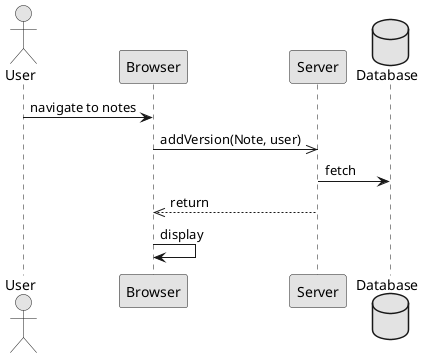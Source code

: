 @startuml  analysis.png
skinparam monochrome true
skinparam packageStyle rect
skinparam defaultFontName FG Virgil
skinparam shadowing false

actor User

User -> Browser : navigate to notes 
Browser ->> Server : addVersion(Note, user)

database Database 

Server -> Database : fetch

Server -->> Browser : return

Browser -> Browser : display

@enduml